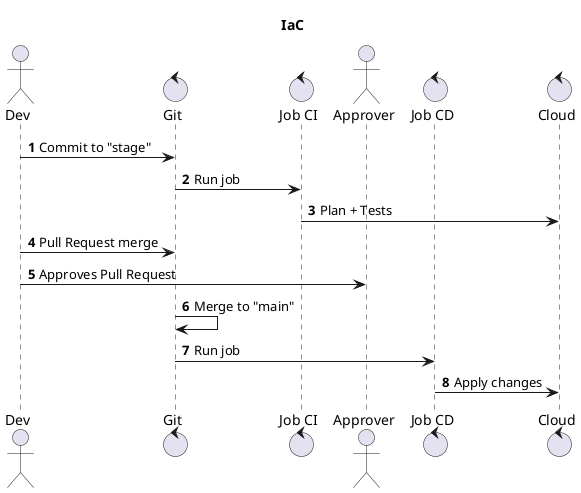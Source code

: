 @startuml

autonumber
skinparam maxMessageSize 200

title IaC

actor "Dev" as dev
control "Git" as git
control "Job CI" as job_ci
actor "Approver" as approver
control "Job CD" as job_cd
control "Cloud" as cloud

dev -> git : Commit to "stage"
git -> job_ci : Run job
job_ci -> cloud : Plan + Tests
dev -> git : Pull Request merge
dev -> approver : Approves Pull Request 
git -> git : Merge to "main"
git -> job_cd : Run job
job_cd -> cloud : Apply changes

@end